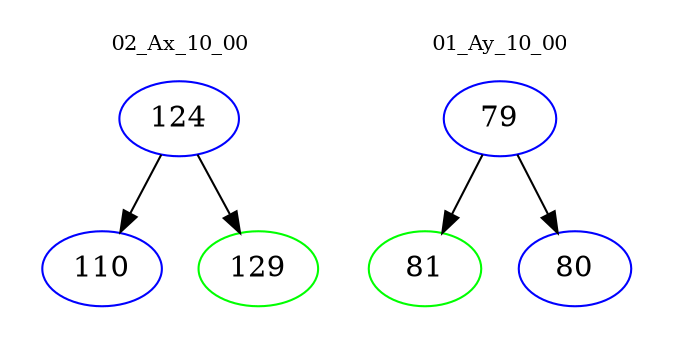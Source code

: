 digraph{
subgraph cluster_0 {
color = white
label = "02_Ax_10_00";
fontsize=10;
T0_124 [label="124", color="blue"]
T0_124 -> T0_110 [color="black"]
T0_110 [label="110", color="blue"]
T0_124 -> T0_129 [color="black"]
T0_129 [label="129", color="green"]
}
subgraph cluster_1 {
color = white
label = "01_Ay_10_00";
fontsize=10;
T1_79 [label="79", color="blue"]
T1_79 -> T1_81 [color="black"]
T1_81 [label="81", color="green"]
T1_79 -> T1_80 [color="black"]
T1_80 [label="80", color="blue"]
}
}
